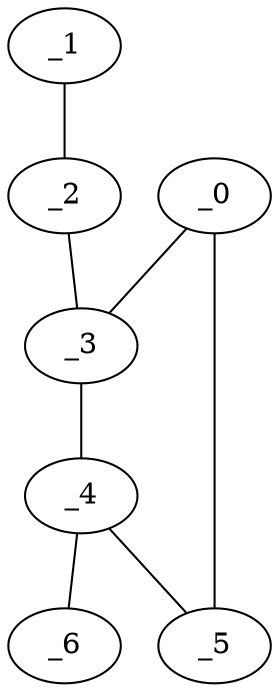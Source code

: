 graph EP1_0021 {
	_0	 [x="2.45476",
		y="2.75"];
	_3	 [x="0.519271",
		y="2.69117"];
	_0 -- _3;
	_5	 [x="1.49924",
		y="1.94401"];
	_0 -- _5;
	_1	 [x="3.08677",
		y="0.466895"];
	_2	 [x="0.458803",
		y="0.129506"];
	_1 -- _2;
	_2 -- _3;
	_4	 [x="0.6",
		y="1.74"];
	_3 -- _4;
	_4 -- _5;
	_6	 [x="0.971561",
		y="2.50861"];
	_4 -- _6;
}
